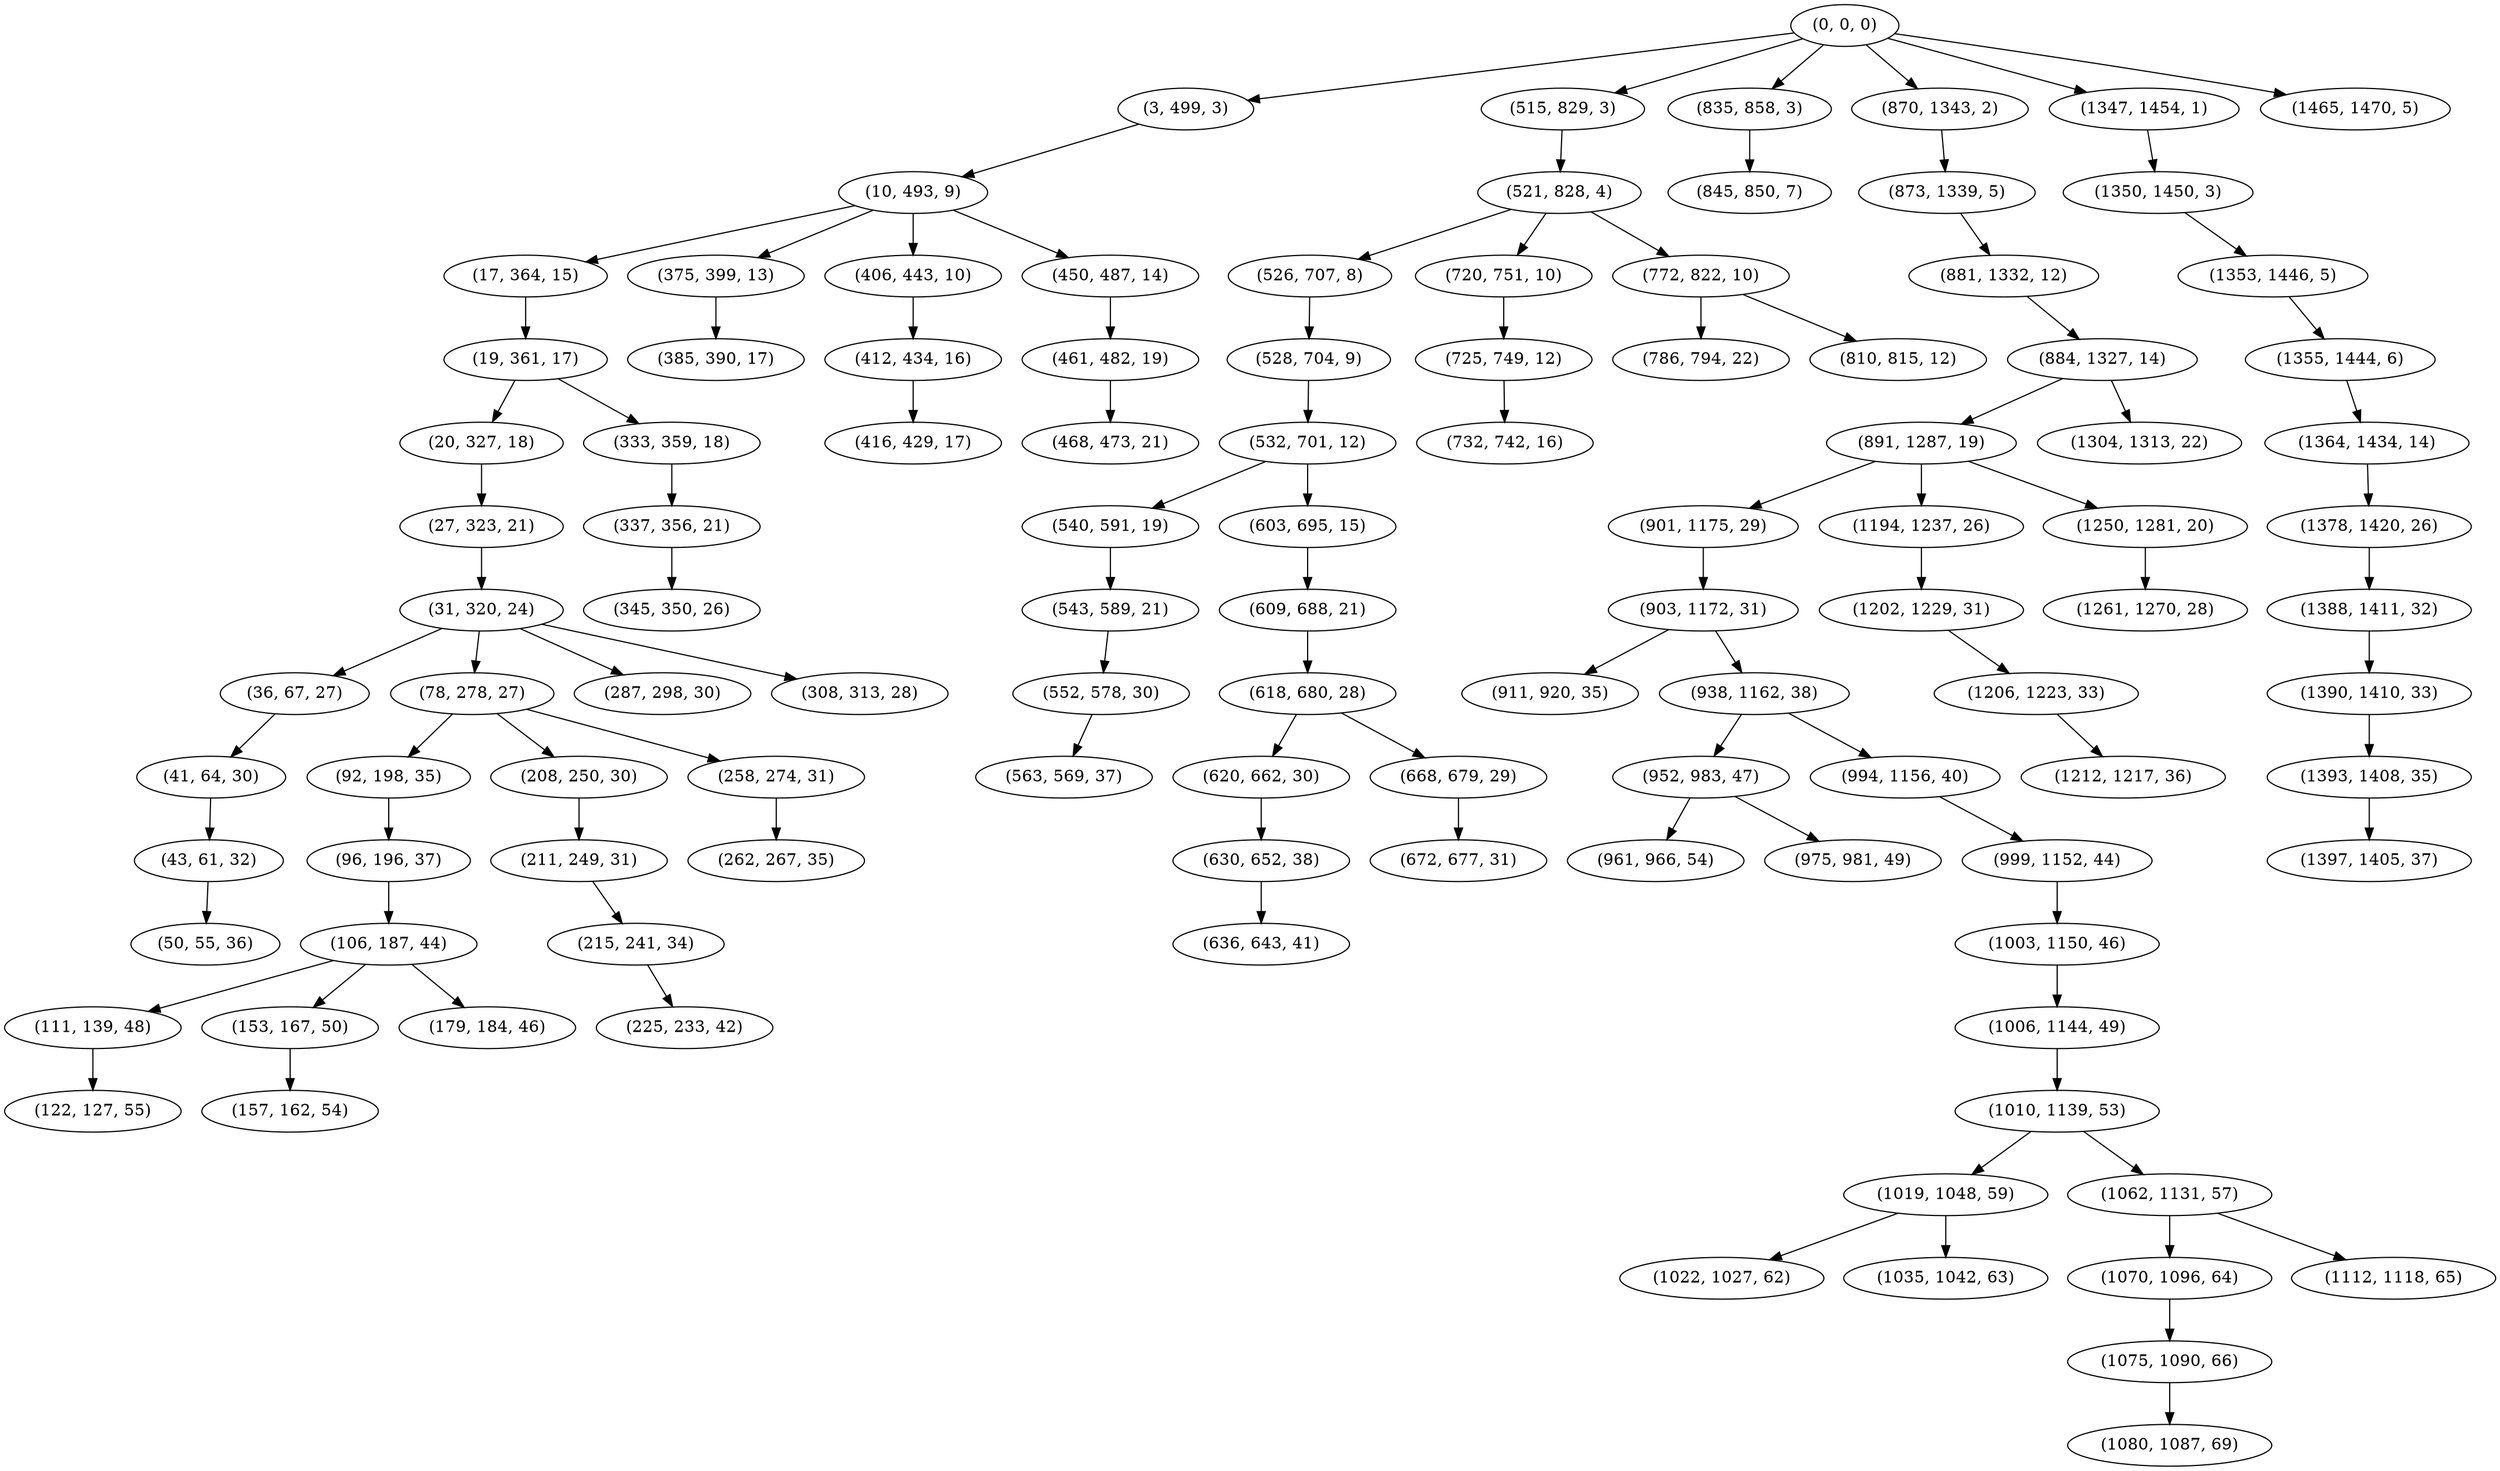 digraph tree {
    "(0, 0, 0)";
    "(3, 499, 3)";
    "(10, 493, 9)";
    "(17, 364, 15)";
    "(19, 361, 17)";
    "(20, 327, 18)";
    "(27, 323, 21)";
    "(31, 320, 24)";
    "(36, 67, 27)";
    "(41, 64, 30)";
    "(43, 61, 32)";
    "(50, 55, 36)";
    "(78, 278, 27)";
    "(92, 198, 35)";
    "(96, 196, 37)";
    "(106, 187, 44)";
    "(111, 139, 48)";
    "(122, 127, 55)";
    "(153, 167, 50)";
    "(157, 162, 54)";
    "(179, 184, 46)";
    "(208, 250, 30)";
    "(211, 249, 31)";
    "(215, 241, 34)";
    "(225, 233, 42)";
    "(258, 274, 31)";
    "(262, 267, 35)";
    "(287, 298, 30)";
    "(308, 313, 28)";
    "(333, 359, 18)";
    "(337, 356, 21)";
    "(345, 350, 26)";
    "(375, 399, 13)";
    "(385, 390, 17)";
    "(406, 443, 10)";
    "(412, 434, 16)";
    "(416, 429, 17)";
    "(450, 487, 14)";
    "(461, 482, 19)";
    "(468, 473, 21)";
    "(515, 829, 3)";
    "(521, 828, 4)";
    "(526, 707, 8)";
    "(528, 704, 9)";
    "(532, 701, 12)";
    "(540, 591, 19)";
    "(543, 589, 21)";
    "(552, 578, 30)";
    "(563, 569, 37)";
    "(603, 695, 15)";
    "(609, 688, 21)";
    "(618, 680, 28)";
    "(620, 662, 30)";
    "(630, 652, 38)";
    "(636, 643, 41)";
    "(668, 679, 29)";
    "(672, 677, 31)";
    "(720, 751, 10)";
    "(725, 749, 12)";
    "(732, 742, 16)";
    "(772, 822, 10)";
    "(786, 794, 22)";
    "(810, 815, 12)";
    "(835, 858, 3)";
    "(845, 850, 7)";
    "(870, 1343, 2)";
    "(873, 1339, 5)";
    "(881, 1332, 12)";
    "(884, 1327, 14)";
    "(891, 1287, 19)";
    "(901, 1175, 29)";
    "(903, 1172, 31)";
    "(911, 920, 35)";
    "(938, 1162, 38)";
    "(952, 983, 47)";
    "(961, 966, 54)";
    "(975, 981, 49)";
    "(994, 1156, 40)";
    "(999, 1152, 44)";
    "(1003, 1150, 46)";
    "(1006, 1144, 49)";
    "(1010, 1139, 53)";
    "(1019, 1048, 59)";
    "(1022, 1027, 62)";
    "(1035, 1042, 63)";
    "(1062, 1131, 57)";
    "(1070, 1096, 64)";
    "(1075, 1090, 66)";
    "(1080, 1087, 69)";
    "(1112, 1118, 65)";
    "(1194, 1237, 26)";
    "(1202, 1229, 31)";
    "(1206, 1223, 33)";
    "(1212, 1217, 36)";
    "(1250, 1281, 20)";
    "(1261, 1270, 28)";
    "(1304, 1313, 22)";
    "(1347, 1454, 1)";
    "(1350, 1450, 3)";
    "(1353, 1446, 5)";
    "(1355, 1444, 6)";
    "(1364, 1434, 14)";
    "(1378, 1420, 26)";
    "(1388, 1411, 32)";
    "(1390, 1410, 33)";
    "(1393, 1408, 35)";
    "(1397, 1405, 37)";
    "(1465, 1470, 5)";
    "(0, 0, 0)" -> "(3, 499, 3)";
    "(0, 0, 0)" -> "(515, 829, 3)";
    "(0, 0, 0)" -> "(835, 858, 3)";
    "(0, 0, 0)" -> "(870, 1343, 2)";
    "(0, 0, 0)" -> "(1347, 1454, 1)";
    "(0, 0, 0)" -> "(1465, 1470, 5)";
    "(3, 499, 3)" -> "(10, 493, 9)";
    "(10, 493, 9)" -> "(17, 364, 15)";
    "(10, 493, 9)" -> "(375, 399, 13)";
    "(10, 493, 9)" -> "(406, 443, 10)";
    "(10, 493, 9)" -> "(450, 487, 14)";
    "(17, 364, 15)" -> "(19, 361, 17)";
    "(19, 361, 17)" -> "(20, 327, 18)";
    "(19, 361, 17)" -> "(333, 359, 18)";
    "(20, 327, 18)" -> "(27, 323, 21)";
    "(27, 323, 21)" -> "(31, 320, 24)";
    "(31, 320, 24)" -> "(36, 67, 27)";
    "(31, 320, 24)" -> "(78, 278, 27)";
    "(31, 320, 24)" -> "(287, 298, 30)";
    "(31, 320, 24)" -> "(308, 313, 28)";
    "(36, 67, 27)" -> "(41, 64, 30)";
    "(41, 64, 30)" -> "(43, 61, 32)";
    "(43, 61, 32)" -> "(50, 55, 36)";
    "(78, 278, 27)" -> "(92, 198, 35)";
    "(78, 278, 27)" -> "(208, 250, 30)";
    "(78, 278, 27)" -> "(258, 274, 31)";
    "(92, 198, 35)" -> "(96, 196, 37)";
    "(96, 196, 37)" -> "(106, 187, 44)";
    "(106, 187, 44)" -> "(111, 139, 48)";
    "(106, 187, 44)" -> "(153, 167, 50)";
    "(106, 187, 44)" -> "(179, 184, 46)";
    "(111, 139, 48)" -> "(122, 127, 55)";
    "(153, 167, 50)" -> "(157, 162, 54)";
    "(208, 250, 30)" -> "(211, 249, 31)";
    "(211, 249, 31)" -> "(215, 241, 34)";
    "(215, 241, 34)" -> "(225, 233, 42)";
    "(258, 274, 31)" -> "(262, 267, 35)";
    "(333, 359, 18)" -> "(337, 356, 21)";
    "(337, 356, 21)" -> "(345, 350, 26)";
    "(375, 399, 13)" -> "(385, 390, 17)";
    "(406, 443, 10)" -> "(412, 434, 16)";
    "(412, 434, 16)" -> "(416, 429, 17)";
    "(450, 487, 14)" -> "(461, 482, 19)";
    "(461, 482, 19)" -> "(468, 473, 21)";
    "(515, 829, 3)" -> "(521, 828, 4)";
    "(521, 828, 4)" -> "(526, 707, 8)";
    "(521, 828, 4)" -> "(720, 751, 10)";
    "(521, 828, 4)" -> "(772, 822, 10)";
    "(526, 707, 8)" -> "(528, 704, 9)";
    "(528, 704, 9)" -> "(532, 701, 12)";
    "(532, 701, 12)" -> "(540, 591, 19)";
    "(532, 701, 12)" -> "(603, 695, 15)";
    "(540, 591, 19)" -> "(543, 589, 21)";
    "(543, 589, 21)" -> "(552, 578, 30)";
    "(552, 578, 30)" -> "(563, 569, 37)";
    "(603, 695, 15)" -> "(609, 688, 21)";
    "(609, 688, 21)" -> "(618, 680, 28)";
    "(618, 680, 28)" -> "(620, 662, 30)";
    "(618, 680, 28)" -> "(668, 679, 29)";
    "(620, 662, 30)" -> "(630, 652, 38)";
    "(630, 652, 38)" -> "(636, 643, 41)";
    "(668, 679, 29)" -> "(672, 677, 31)";
    "(720, 751, 10)" -> "(725, 749, 12)";
    "(725, 749, 12)" -> "(732, 742, 16)";
    "(772, 822, 10)" -> "(786, 794, 22)";
    "(772, 822, 10)" -> "(810, 815, 12)";
    "(835, 858, 3)" -> "(845, 850, 7)";
    "(870, 1343, 2)" -> "(873, 1339, 5)";
    "(873, 1339, 5)" -> "(881, 1332, 12)";
    "(881, 1332, 12)" -> "(884, 1327, 14)";
    "(884, 1327, 14)" -> "(891, 1287, 19)";
    "(884, 1327, 14)" -> "(1304, 1313, 22)";
    "(891, 1287, 19)" -> "(901, 1175, 29)";
    "(891, 1287, 19)" -> "(1194, 1237, 26)";
    "(891, 1287, 19)" -> "(1250, 1281, 20)";
    "(901, 1175, 29)" -> "(903, 1172, 31)";
    "(903, 1172, 31)" -> "(911, 920, 35)";
    "(903, 1172, 31)" -> "(938, 1162, 38)";
    "(938, 1162, 38)" -> "(952, 983, 47)";
    "(938, 1162, 38)" -> "(994, 1156, 40)";
    "(952, 983, 47)" -> "(961, 966, 54)";
    "(952, 983, 47)" -> "(975, 981, 49)";
    "(994, 1156, 40)" -> "(999, 1152, 44)";
    "(999, 1152, 44)" -> "(1003, 1150, 46)";
    "(1003, 1150, 46)" -> "(1006, 1144, 49)";
    "(1006, 1144, 49)" -> "(1010, 1139, 53)";
    "(1010, 1139, 53)" -> "(1019, 1048, 59)";
    "(1010, 1139, 53)" -> "(1062, 1131, 57)";
    "(1019, 1048, 59)" -> "(1022, 1027, 62)";
    "(1019, 1048, 59)" -> "(1035, 1042, 63)";
    "(1062, 1131, 57)" -> "(1070, 1096, 64)";
    "(1062, 1131, 57)" -> "(1112, 1118, 65)";
    "(1070, 1096, 64)" -> "(1075, 1090, 66)";
    "(1075, 1090, 66)" -> "(1080, 1087, 69)";
    "(1194, 1237, 26)" -> "(1202, 1229, 31)";
    "(1202, 1229, 31)" -> "(1206, 1223, 33)";
    "(1206, 1223, 33)" -> "(1212, 1217, 36)";
    "(1250, 1281, 20)" -> "(1261, 1270, 28)";
    "(1347, 1454, 1)" -> "(1350, 1450, 3)";
    "(1350, 1450, 3)" -> "(1353, 1446, 5)";
    "(1353, 1446, 5)" -> "(1355, 1444, 6)";
    "(1355, 1444, 6)" -> "(1364, 1434, 14)";
    "(1364, 1434, 14)" -> "(1378, 1420, 26)";
    "(1378, 1420, 26)" -> "(1388, 1411, 32)";
    "(1388, 1411, 32)" -> "(1390, 1410, 33)";
    "(1390, 1410, 33)" -> "(1393, 1408, 35)";
    "(1393, 1408, 35)" -> "(1397, 1405, 37)";
}
